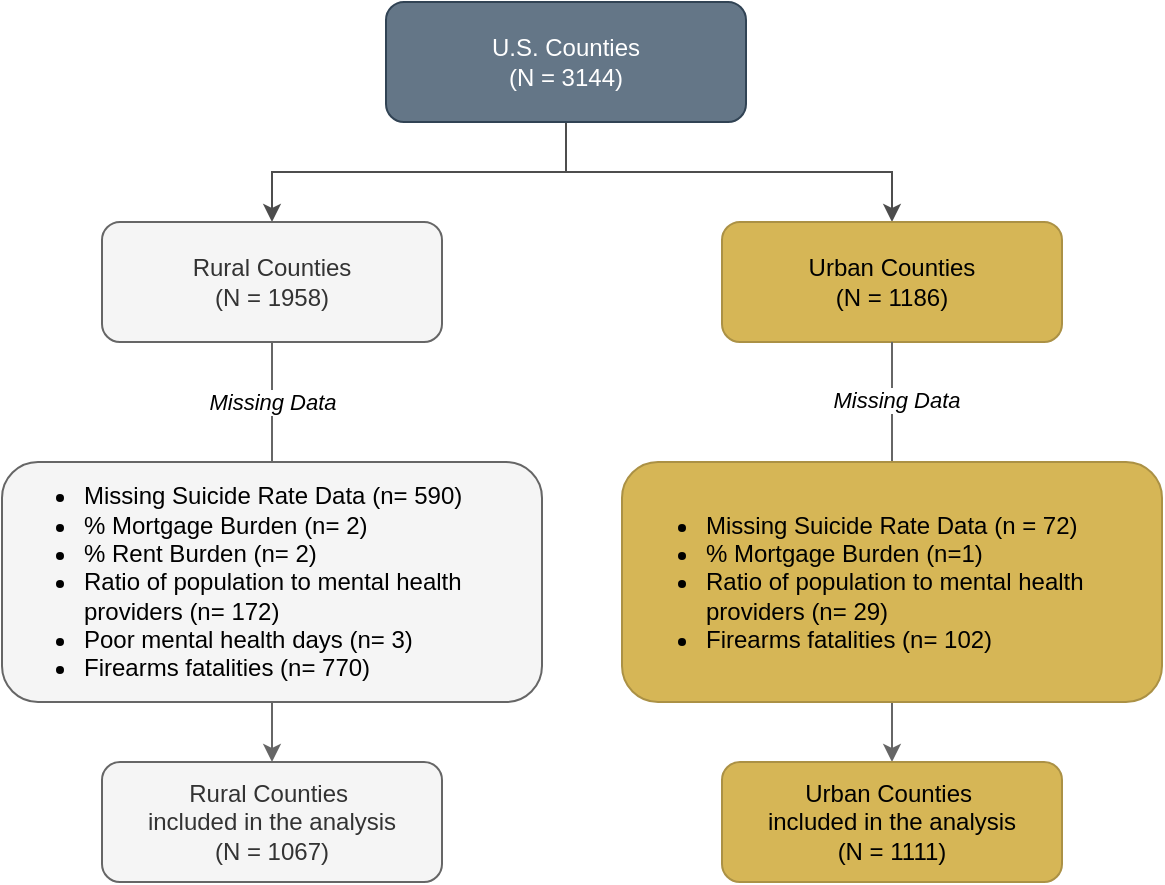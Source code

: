 <mxfile version="28.2.5">
  <diagram name="Page-1" id="U41e0W1YyA7ZPDxGugCi">
    <mxGraphModel dx="1501" dy="671" grid="1" gridSize="10" guides="1" tooltips="1" connect="1" arrows="1" fold="1" page="1" pageScale="1" pageWidth="850" pageHeight="1100" math="0" shadow="0">
      <root>
        <mxCell id="0" />
        <mxCell id="1" parent="0" />
        <mxCell id="IhXdo137L5uFExmbqj5h-1" style="edgeStyle=orthogonalEdgeStyle;rounded=0;orthogonalLoop=1;jettySize=auto;html=1;exitX=0.5;exitY=1;exitDx=0;exitDy=0;entryX=0.5;entryY=0;entryDx=0;entryDy=0;strokeColor=#4D4D4D;" parent="1" source="QXjHKHTt_Mf7uVLjIhGh-1" target="QXjHKHTt_Mf7uVLjIhGh-2" edge="1">
          <mxGeometry relative="1" as="geometry" />
        </mxCell>
        <mxCell id="IhXdo137L5uFExmbqj5h-3" style="edgeStyle=orthogonalEdgeStyle;rounded=0;orthogonalLoop=1;jettySize=auto;html=1;exitX=0.5;exitY=1;exitDx=0;exitDy=0;entryX=0.5;entryY=0;entryDx=0;entryDy=0;strokeColor=#4D4D4D;" parent="1" source="QXjHKHTt_Mf7uVLjIhGh-1" target="QXjHKHTt_Mf7uVLjIhGh-10" edge="1">
          <mxGeometry relative="1" as="geometry" />
        </mxCell>
        <mxCell id="QXjHKHTt_Mf7uVLjIhGh-1" value="U.S. Counties&lt;div&gt;(N = 3144)&lt;/div&gt;" style="rounded=1;whiteSpace=wrap;html=1;fillColor=#647687;strokeColor=#314354;fontColor=#ffffff;" parent="1" vertex="1">
          <mxGeometry x="112" y="210" width="180" height="60" as="geometry" />
        </mxCell>
        <mxCell id="IhXdo137L5uFExmbqj5h-4" style="edgeStyle=orthogonalEdgeStyle;rounded=0;orthogonalLoop=1;jettySize=auto;html=1;exitX=0.5;exitY=1;exitDx=0;exitDy=0;strokeColor=#666666;fillColor=#f5f5f5;entryX=0.5;entryY=0;entryDx=0;entryDy=0;endArrow=none;endFill=0;" parent="1" source="QXjHKHTt_Mf7uVLjIhGh-2" target="QXjHKHTt_Mf7uVLjIhGh-4" edge="1">
          <mxGeometry relative="1" as="geometry" />
        </mxCell>
        <mxCell id="hBmoiaXDiHtMovvOeoIs-2" value="&lt;i&gt;Missing Data&lt;/i&gt;" style="edgeLabel;html=1;align=center;verticalAlign=middle;resizable=0;points=[];" vertex="1" connectable="0" parent="IhXdo137L5uFExmbqj5h-4">
          <mxGeometry x="-0.637" y="3" relative="1" as="geometry">
            <mxPoint x="-3" y="19" as="offset" />
          </mxGeometry>
        </mxCell>
        <mxCell id="QXjHKHTt_Mf7uVLjIhGh-2" value="Rural Counties&lt;div&gt;(N = 1958)&lt;/div&gt;" style="rounded=1;whiteSpace=wrap;html=1;fillColor=#f5f5f5;strokeColor=#666666;fontColor=#333333;" parent="1" vertex="1">
          <mxGeometry x="-30" y="320" width="170" height="60" as="geometry" />
        </mxCell>
        <mxCell id="hBmoiaXDiHtMovvOeoIs-4" style="edgeStyle=orthogonalEdgeStyle;rounded=0;orthogonalLoop=1;jettySize=auto;html=1;exitX=0.5;exitY=1;exitDx=0;exitDy=0;entryX=0.5;entryY=0;entryDx=0;entryDy=0;strokeColor=#666666;" edge="1" parent="1" source="QXjHKHTt_Mf7uVLjIhGh-4" target="QXjHKHTt_Mf7uVLjIhGh-8">
          <mxGeometry relative="1" as="geometry" />
        </mxCell>
        <mxCell id="QXjHKHTt_Mf7uVLjIhGh-4" value="&lt;ul style=&quot;color: rgb(0, 0, 0); text-align: left;&quot;&gt;&lt;li&gt;Missing Suicide Rate Data&amp;nbsp;&lt;span style=&quot;background-color: transparent; color: light-dark(rgb(0, 0, 0), rgb(255, 255, 255));&quot;&gt;(n= 590)&lt;/span&gt;&lt;/li&gt;&lt;li&gt;% Mortgage Burden (n= 2)&lt;/li&gt;&lt;li&gt;% Rent Burden (n= 2)&lt;/li&gt;&lt;li&gt;Ratio of population to mental health providers (n= 172)&lt;/li&gt;&lt;li&gt;Poor mental health days (n= 3)&lt;/li&gt;&lt;li&gt;Firearms fatalities (n= 770)&lt;/li&gt;&lt;/ul&gt;" style="rounded=1;whiteSpace=wrap;html=1;fillColor=#f5f5f5;strokeColor=#666666;fontColor=#333333;" parent="1" vertex="1">
          <mxGeometry x="-80" y="440" width="270" height="120" as="geometry" />
        </mxCell>
        <mxCell id="QXjHKHTt_Mf7uVLjIhGh-8" value="Rural Counties&amp;nbsp;&lt;div&gt;included in the analysis&lt;div&gt;(N = 1067)&lt;/div&gt;&lt;/div&gt;" style="rounded=1;whiteSpace=wrap;html=1;fillColor=#f5f5f5;strokeColor=#666666;fontColor=#333333;" parent="1" vertex="1">
          <mxGeometry x="-30" y="590" width="170" height="60" as="geometry" />
        </mxCell>
        <mxCell id="IhXdo137L5uFExmbqj5h-5" style="edgeStyle=orthogonalEdgeStyle;rounded=0;orthogonalLoop=1;jettySize=auto;html=1;exitX=0.5;exitY=1;exitDx=0;exitDy=0;strokeColor=#666666;fillColor=#fff2cc;" parent="1" source="QXjHKHTt_Mf7uVLjIhGh-14" target="QXjHKHTt_Mf7uVLjIhGh-11" edge="1">
          <mxGeometry relative="1" as="geometry" />
        </mxCell>
        <mxCell id="QXjHKHTt_Mf7uVLjIhGh-10" value="Urban Counties&lt;div&gt;(N = 1186)&lt;/div&gt;" style="rounded=1;whiteSpace=wrap;html=1;fillColor=#D6B656;strokeColor=#AB9145;" parent="1" vertex="1">
          <mxGeometry x="280" y="320" width="170" height="60" as="geometry" />
        </mxCell>
        <mxCell id="QXjHKHTt_Mf7uVLjIhGh-11" value="Urban Counties&amp;nbsp;&lt;div&gt;included in the analysis&lt;div&gt;(N = 1111)&lt;/div&gt;&lt;/div&gt;" style="rounded=1;whiteSpace=wrap;html=1;fillColor=#D6B656;strokeColor=#AB9145;align=center;verticalAlign=middle;fontFamily=Helvetica;fontSize=12;fontColor=default;" parent="1" vertex="1">
          <mxGeometry x="280" y="590" width="170" height="60" as="geometry" />
        </mxCell>
        <mxCell id="hBmoiaXDiHtMovvOeoIs-3" value="" style="edgeStyle=orthogonalEdgeStyle;rounded=0;orthogonalLoop=1;jettySize=auto;html=1;exitX=0.5;exitY=1;exitDx=0;exitDy=0;strokeColor=#666666;fillColor=#fff2cc;endArrow=none;endFill=0;" edge="1" parent="1" source="QXjHKHTt_Mf7uVLjIhGh-10" target="QXjHKHTt_Mf7uVLjIhGh-14">
          <mxGeometry relative="1" as="geometry">
            <mxPoint x="345" y="380" as="sourcePoint" />
            <mxPoint x="345" y="620" as="targetPoint" />
          </mxGeometry>
        </mxCell>
        <mxCell id="hBmoiaXDiHtMovvOeoIs-5" value="&lt;i&gt;Missing Data&lt;/i&gt;" style="edgeLabel;html=1;align=center;verticalAlign=middle;resizable=0;points=[];" vertex="1" connectable="0" parent="hBmoiaXDiHtMovvOeoIs-3">
          <mxGeometry x="-0.05" y="2" relative="1" as="geometry">
            <mxPoint as="offset" />
          </mxGeometry>
        </mxCell>
        <mxCell id="QXjHKHTt_Mf7uVLjIhGh-14" value="&lt;ul&gt;&lt;li&gt;Missing Suicide Rate Data&amp;nbsp;&lt;span style=&quot;background-color: transparent; color: light-dark(rgb(0, 0, 0), rgb(255, 255, 255));&quot;&gt;(n = 72)&lt;/span&gt;&lt;/li&gt;&lt;li&gt;% Mortgage Burden (n=1)&lt;/li&gt;&lt;li&gt;Ratio of population to mental health providers (n= 29)&lt;/li&gt;&lt;li&gt;Firearms fatalities (n= 102)&lt;/li&gt;&lt;/ul&gt;" style="rounded=1;whiteSpace=wrap;html=1;fillColor=#D6B656;strokeColor=#AB9145;align=left;verticalAlign=middle;fontFamily=Helvetica;fontSize=12;fontColor=default;" parent="1" vertex="1">
          <mxGeometry x="230" y="440" width="270" height="120" as="geometry" />
        </mxCell>
      </root>
    </mxGraphModel>
  </diagram>
</mxfile>
